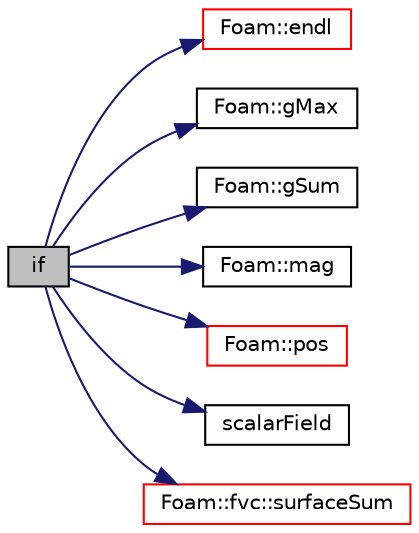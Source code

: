 digraph "if"
{
  bgcolor="transparent";
  edge [fontname="Helvetica",fontsize="10",labelfontname="Helvetica",labelfontsize="10"];
  node [fontname="Helvetica",fontsize="10",shape=record];
  rankdir="LR";
  Node2 [label="if",height=0.2,width=0.4,color="black", fillcolor="grey75", style="filled", fontcolor="black"];
  Node2 -> Node3 [color="midnightblue",fontsize="10",style="solid",fontname="Helvetica"];
  Node3 [label="Foam::endl",height=0.2,width=0.4,color="red",URL="$a21851.html#a2db8fe02a0d3909e9351bb4275b23ce4",tooltip="Add newline and flush stream. "];
  Node2 -> Node5 [color="midnightblue",fontsize="10",style="solid",fontname="Helvetica"];
  Node5 [label="Foam::gMax",height=0.2,width=0.4,color="black",URL="$a21851.html#ae8d631fb8e841947408bb711abfb1e67"];
  Node2 -> Node6 [color="midnightblue",fontsize="10",style="solid",fontname="Helvetica"];
  Node6 [label="Foam::gSum",height=0.2,width=0.4,color="black",URL="$a21851.html#a11b1ebb4c53ad062332767d75ca96328"];
  Node2 -> Node7 [color="midnightblue",fontsize="10",style="solid",fontname="Helvetica"];
  Node7 [label="Foam::mag",height=0.2,width=0.4,color="black",URL="$a21851.html#a929da2a3fdcf3dacbbe0487d3a330dae"];
  Node2 -> Node8 [color="midnightblue",fontsize="10",style="solid",fontname="Helvetica"];
  Node8 [label="Foam::pos",height=0.2,width=0.4,color="red",URL="$a21851.html#a09a190b59f3d01b258bca0fa964a6212"];
  Node2 -> Node12 [color="midnightblue",fontsize="10",style="solid",fontname="Helvetica"];
  Node12 [label="scalarField",height=0.2,width=0.4,color="black",URL="$a19442.html#afcd8855c276a98ae9604b35c8fb5b81e"];
  Node2 -> Node13 [color="midnightblue",fontsize="10",style="solid",fontname="Helvetica"];
  Node13 [label="Foam::fvc::surfaceSum",height=0.2,width=0.4,color="red",URL="$a21861.html#aa0a1e3c4ec02aa6a37f517c4d5270046"];
}
